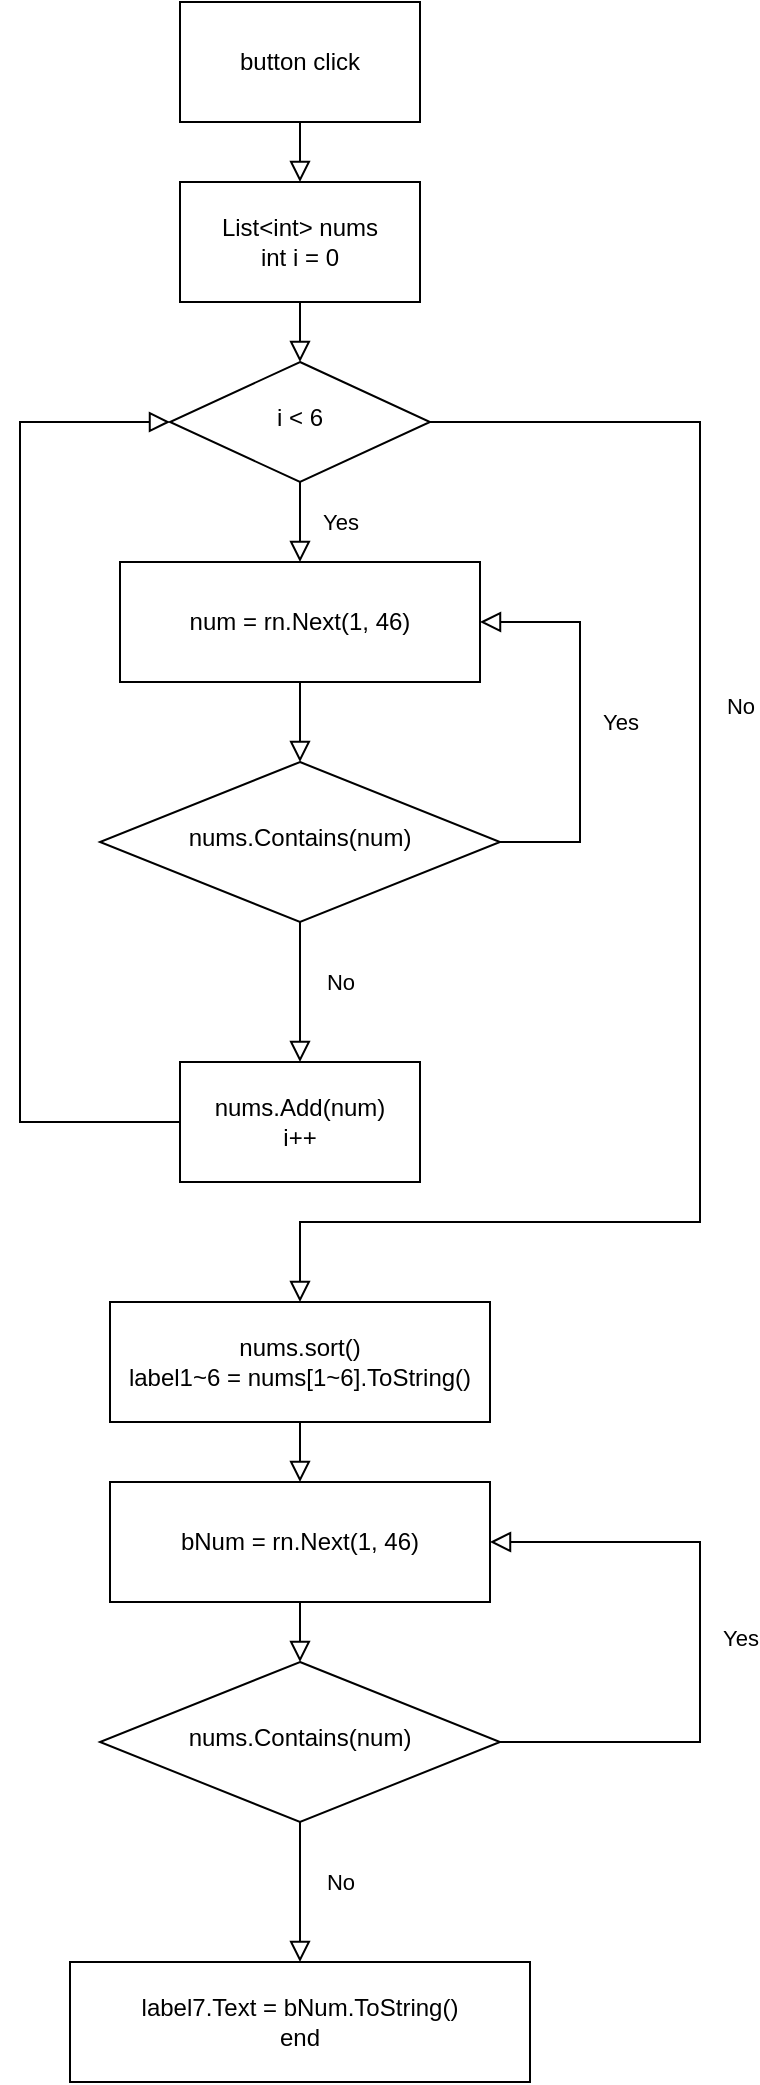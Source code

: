 <mxfile version="24.0.7" type="device">
  <diagram id="C5RBs43oDa-KdzZeNtuy" name="Page-1">
    <mxGraphModel dx="1162" dy="781" grid="1" gridSize="10" guides="1" tooltips="1" connect="1" arrows="1" fold="1" page="1" pageScale="1" pageWidth="827" pageHeight="1169" math="0" shadow="0">
      <root>
        <mxCell id="WIyWlLk6GJQsqaUBKTNV-0" />
        <mxCell id="WIyWlLk6GJQsqaUBKTNV-1" parent="WIyWlLk6GJQsqaUBKTNV-0" />
        <mxCell id="WIyWlLk6GJQsqaUBKTNV-2" value="" style="rounded=0;html=1;jettySize=auto;orthogonalLoop=1;fontSize=11;endArrow=block;endFill=0;endSize=8;strokeWidth=1;shadow=0;labelBackgroundColor=none;edgeStyle=orthogonalEdgeStyle;entryX=0;entryY=0.5;entryDx=0;entryDy=0;exitX=0;exitY=0.5;exitDx=0;exitDy=0;" parent="WIyWlLk6GJQsqaUBKTNV-1" source="O7vrlZ2i0VyKTXoun9ou-15" target="O7vrlZ2i0VyKTXoun9ou-5" edge="1">
          <mxGeometry relative="1" as="geometry">
            <mxPoint x="220" y="120" as="sourcePoint" />
            <mxPoint x="220" y="220" as="targetPoint" />
            <Array as="points">
              <mxPoint x="300" y="580" />
              <mxPoint x="300" y="230" />
            </Array>
          </mxGeometry>
        </mxCell>
        <mxCell id="WIyWlLk6GJQsqaUBKTNV-8" value="Yes" style="rounded=0;html=1;jettySize=auto;orthogonalLoop=1;fontSize=11;endArrow=block;endFill=0;endSize=8;strokeWidth=1;shadow=0;labelBackgroundColor=none;edgeStyle=orthogonalEdgeStyle;entryX=1;entryY=0.5;entryDx=0;entryDy=0;" parent="WIyWlLk6GJQsqaUBKTNV-1" source="WIyWlLk6GJQsqaUBKTNV-10" target="O7vrlZ2i0VyKTXoun9ou-2" edge="1">
          <mxGeometry y="-20" relative="1" as="geometry">
            <mxPoint as="offset" />
            <Array as="points">
              <mxPoint x="580" y="440" />
              <mxPoint x="580" y="330" />
            </Array>
          </mxGeometry>
        </mxCell>
        <mxCell id="WIyWlLk6GJQsqaUBKTNV-9" value="No" style="edgeStyle=orthogonalEdgeStyle;rounded=0;html=1;jettySize=auto;orthogonalLoop=1;fontSize=11;endArrow=block;endFill=0;endSize=8;strokeWidth=1;shadow=0;labelBackgroundColor=none;entryX=0.5;entryY=0;entryDx=0;entryDy=0;" parent="WIyWlLk6GJQsqaUBKTNV-1" source="WIyWlLk6GJQsqaUBKTNV-10" target="O7vrlZ2i0VyKTXoun9ou-15" edge="1">
          <mxGeometry x="-0.143" y="20" relative="1" as="geometry">
            <mxPoint as="offset" />
            <mxPoint x="380" y="750" as="targetPoint" />
          </mxGeometry>
        </mxCell>
        <mxCell id="WIyWlLk6GJQsqaUBKTNV-10" value="nums.Contains(num)" style="rhombus;whiteSpace=wrap;html=1;shadow=0;fontFamily=Helvetica;fontSize=12;align=center;strokeWidth=1;spacing=6;spacingTop=-4;" parent="WIyWlLk6GJQsqaUBKTNV-1" vertex="1">
          <mxGeometry x="340" y="400" width="200" height="80" as="geometry" />
        </mxCell>
        <mxCell id="O7vrlZ2i0VyKTXoun9ou-1" value="button click" style="rounded=0;whiteSpace=wrap;html=1;" vertex="1" parent="WIyWlLk6GJQsqaUBKTNV-1">
          <mxGeometry x="380" y="20" width="120" height="60" as="geometry" />
        </mxCell>
        <mxCell id="O7vrlZ2i0VyKTXoun9ou-2" value="&lt;div&gt;&lt;span style=&quot;background-color: initial;&quot;&gt;num = rn.Next(1, 46)&lt;/span&gt;&lt;br&gt;&lt;/div&gt;" style="rounded=0;whiteSpace=wrap;html=1;" vertex="1" parent="WIyWlLk6GJQsqaUBKTNV-1">
          <mxGeometry x="350" y="300" width="180" height="60" as="geometry" />
        </mxCell>
        <mxCell id="O7vrlZ2i0VyKTXoun9ou-4" value="List&amp;lt;int&amp;gt; nums&lt;div&gt;int i = 0&lt;/div&gt;" style="rounded=0;whiteSpace=wrap;html=1;" vertex="1" parent="WIyWlLk6GJQsqaUBKTNV-1">
          <mxGeometry x="380" y="110" width="120" height="60" as="geometry" />
        </mxCell>
        <mxCell id="O7vrlZ2i0VyKTXoun9ou-5" value="&lt;div&gt;i &amp;lt; 6&lt;/div&gt;" style="rhombus;whiteSpace=wrap;html=1;shadow=0;fontFamily=Helvetica;fontSize=12;align=center;strokeWidth=1;spacing=6;spacingTop=-4;" vertex="1" parent="WIyWlLk6GJQsqaUBKTNV-1">
          <mxGeometry x="375" y="200" width="130" height="60" as="geometry" />
        </mxCell>
        <mxCell id="O7vrlZ2i0VyKTXoun9ou-6" value="bNum = rn.Next(1, 46)" style="rounded=0;whiteSpace=wrap;html=1;" vertex="1" parent="WIyWlLk6GJQsqaUBKTNV-1">
          <mxGeometry x="345" y="760" width="190" height="60" as="geometry" />
        </mxCell>
        <mxCell id="O7vrlZ2i0VyKTXoun9ou-7" value="No" style="edgeStyle=orthogonalEdgeStyle;rounded=0;html=1;jettySize=auto;orthogonalLoop=1;fontSize=11;endArrow=block;endFill=0;endSize=8;strokeWidth=1;shadow=0;labelBackgroundColor=none;exitX=1;exitY=0.5;exitDx=0;exitDy=0;entryX=0.5;entryY=0;entryDx=0;entryDy=0;" edge="1" parent="WIyWlLk6GJQsqaUBKTNV-1" source="O7vrlZ2i0VyKTXoun9ou-5" target="O7vrlZ2i0VyKTXoun9ou-22">
          <mxGeometry x="-0.285" y="20" relative="1" as="geometry">
            <mxPoint as="offset" />
            <mxPoint x="560" y="285" as="sourcePoint" />
            <mxPoint x="390" y="660" as="targetPoint" />
            <Array as="points">
              <mxPoint x="640" y="230" />
              <mxPoint x="640" y="630" />
              <mxPoint x="440" y="630" />
            </Array>
          </mxGeometry>
        </mxCell>
        <mxCell id="O7vrlZ2i0VyKTXoun9ou-8" value="" style="rounded=0;html=1;jettySize=auto;orthogonalLoop=1;fontSize=11;endArrow=block;endFill=0;endSize=8;strokeWidth=1;shadow=0;labelBackgroundColor=none;edgeStyle=orthogonalEdgeStyle;entryX=0.5;entryY=0;entryDx=0;entryDy=0;exitX=0.5;exitY=1;exitDx=0;exitDy=0;" edge="1" parent="WIyWlLk6GJQsqaUBKTNV-1" source="O7vrlZ2i0VyKTXoun9ou-1" target="O7vrlZ2i0VyKTXoun9ou-4">
          <mxGeometry relative="1" as="geometry">
            <mxPoint x="230" y="130" as="sourcePoint" />
            <mxPoint x="230" y="230" as="targetPoint" />
          </mxGeometry>
        </mxCell>
        <mxCell id="O7vrlZ2i0VyKTXoun9ou-9" value="" style="rounded=0;html=1;jettySize=auto;orthogonalLoop=1;fontSize=11;endArrow=block;endFill=0;endSize=8;strokeWidth=1;shadow=0;labelBackgroundColor=none;edgeStyle=orthogonalEdgeStyle;entryX=0.5;entryY=0;entryDx=0;entryDy=0;exitX=0.5;exitY=1;exitDx=0;exitDy=0;" edge="1" parent="WIyWlLk6GJQsqaUBKTNV-1" source="O7vrlZ2i0VyKTXoun9ou-4" target="O7vrlZ2i0VyKTXoun9ou-5">
          <mxGeometry relative="1" as="geometry">
            <mxPoint x="450" y="90" as="sourcePoint" />
            <mxPoint x="450" y="120" as="targetPoint" />
          </mxGeometry>
        </mxCell>
        <mxCell id="O7vrlZ2i0VyKTXoun9ou-12" value="Yes" style="rounded=0;html=1;jettySize=auto;orthogonalLoop=1;fontSize=11;endArrow=block;endFill=0;endSize=8;strokeWidth=1;shadow=0;labelBackgroundColor=none;edgeStyle=orthogonalEdgeStyle;entryX=0.5;entryY=0;entryDx=0;entryDy=0;exitX=0.5;exitY=1;exitDx=0;exitDy=0;" edge="1" parent="WIyWlLk6GJQsqaUBKTNV-1" source="O7vrlZ2i0VyKTXoun9ou-5" target="O7vrlZ2i0VyKTXoun9ou-2">
          <mxGeometry y="20" relative="1" as="geometry">
            <mxPoint as="offset" />
            <mxPoint x="280" y="360" as="sourcePoint" />
            <mxPoint x="90" y="260" as="targetPoint" />
          </mxGeometry>
        </mxCell>
        <mxCell id="O7vrlZ2i0VyKTXoun9ou-14" value="" style="rounded=0;html=1;jettySize=auto;orthogonalLoop=1;fontSize=11;endArrow=block;endFill=0;endSize=8;strokeWidth=1;shadow=0;labelBackgroundColor=none;edgeStyle=orthogonalEdgeStyle;entryX=0.5;entryY=0;entryDx=0;entryDy=0;exitX=0.5;exitY=1;exitDx=0;exitDy=0;" edge="1" parent="WIyWlLk6GJQsqaUBKTNV-1" source="O7vrlZ2i0VyKTXoun9ou-2" target="WIyWlLk6GJQsqaUBKTNV-10">
          <mxGeometry relative="1" as="geometry">
            <mxPoint x="230" y="130" as="sourcePoint" />
            <mxPoint x="230" y="230" as="targetPoint" />
          </mxGeometry>
        </mxCell>
        <mxCell id="O7vrlZ2i0VyKTXoun9ou-15" value="nums.Add(num)&lt;br&gt;i++" style="rounded=0;whiteSpace=wrap;html=1;" vertex="1" parent="WIyWlLk6GJQsqaUBKTNV-1">
          <mxGeometry x="380" y="550" width="120" height="60" as="geometry" />
        </mxCell>
        <mxCell id="O7vrlZ2i0VyKTXoun9ou-16" value="nums.Contains(num)" style="rhombus;whiteSpace=wrap;html=1;shadow=0;fontFamily=Helvetica;fontSize=12;align=center;strokeWidth=1;spacing=6;spacingTop=-4;" vertex="1" parent="WIyWlLk6GJQsqaUBKTNV-1">
          <mxGeometry x="340" y="850" width="200" height="80" as="geometry" />
        </mxCell>
        <mxCell id="O7vrlZ2i0VyKTXoun9ou-18" value="" style="rounded=0;html=1;jettySize=auto;orthogonalLoop=1;fontSize=11;endArrow=block;endFill=0;endSize=8;strokeWidth=1;shadow=0;labelBackgroundColor=none;edgeStyle=orthogonalEdgeStyle;entryX=0.5;entryY=0;entryDx=0;entryDy=0;exitX=0.5;exitY=1;exitDx=0;exitDy=0;" edge="1" parent="WIyWlLk6GJQsqaUBKTNV-1" source="O7vrlZ2i0VyKTXoun9ou-6" target="O7vrlZ2i0VyKTXoun9ou-16">
          <mxGeometry relative="1" as="geometry">
            <mxPoint x="450" y="370" as="sourcePoint" />
            <mxPoint x="450" y="410" as="targetPoint" />
          </mxGeometry>
        </mxCell>
        <mxCell id="O7vrlZ2i0VyKTXoun9ou-19" value="Yes" style="rounded=0;html=1;jettySize=auto;orthogonalLoop=1;fontSize=11;endArrow=block;endFill=0;endSize=8;strokeWidth=1;shadow=0;labelBackgroundColor=none;edgeStyle=orthogonalEdgeStyle;exitX=1;exitY=0.5;exitDx=0;exitDy=0;entryX=1;entryY=0.5;entryDx=0;entryDy=0;" edge="1" parent="WIyWlLk6GJQsqaUBKTNV-1" source="O7vrlZ2i0VyKTXoun9ou-16" target="O7vrlZ2i0VyKTXoun9ou-6">
          <mxGeometry y="-20" relative="1" as="geometry">
            <mxPoint as="offset" />
            <mxPoint x="600" y="970" as="sourcePoint" />
            <mxPoint x="600" y="790" as="targetPoint" />
            <Array as="points">
              <mxPoint x="640" y="890" />
              <mxPoint x="640" y="790" />
            </Array>
          </mxGeometry>
        </mxCell>
        <mxCell id="O7vrlZ2i0VyKTXoun9ou-20" value="No" style="edgeStyle=orthogonalEdgeStyle;rounded=0;html=1;jettySize=auto;orthogonalLoop=1;fontSize=11;endArrow=block;endFill=0;endSize=8;strokeWidth=1;shadow=0;labelBackgroundColor=none;exitX=0.5;exitY=1;exitDx=0;exitDy=0;entryX=0.5;entryY=0;entryDx=0;entryDy=0;" edge="1" parent="WIyWlLk6GJQsqaUBKTNV-1" source="O7vrlZ2i0VyKTXoun9ou-16" target="O7vrlZ2i0VyKTXoun9ou-21">
          <mxGeometry x="-0.143" y="20" relative="1" as="geometry">
            <mxPoint as="offset" />
            <mxPoint x="210" y="870" as="sourcePoint" />
            <mxPoint x="440" y="940" as="targetPoint" />
          </mxGeometry>
        </mxCell>
        <mxCell id="O7vrlZ2i0VyKTXoun9ou-21" value="label7.Text = bNum.ToString()&lt;div&gt;end&lt;/div&gt;" style="rounded=0;whiteSpace=wrap;html=1;" vertex="1" parent="WIyWlLk6GJQsqaUBKTNV-1">
          <mxGeometry x="325" y="1000" width="230" height="60" as="geometry" />
        </mxCell>
        <mxCell id="O7vrlZ2i0VyKTXoun9ou-22" value="&lt;div&gt;nums.sort()&lt;/div&gt;label1~6 = nums[1~6].ToString()" style="rounded=0;whiteSpace=wrap;html=1;" vertex="1" parent="WIyWlLk6GJQsqaUBKTNV-1">
          <mxGeometry x="345" y="670" width="190" height="60" as="geometry" />
        </mxCell>
        <mxCell id="O7vrlZ2i0VyKTXoun9ou-24" value="" style="rounded=0;html=1;jettySize=auto;orthogonalLoop=1;fontSize=11;endArrow=block;endFill=0;endSize=8;strokeWidth=1;shadow=0;labelBackgroundColor=none;edgeStyle=orthogonalEdgeStyle;exitX=0.5;exitY=1;exitDx=0;exitDy=0;entryX=0.5;entryY=0;entryDx=0;entryDy=0;" edge="1" parent="WIyWlLk6GJQsqaUBKTNV-1" source="O7vrlZ2i0VyKTXoun9ou-22" target="O7vrlZ2i0VyKTXoun9ou-6">
          <mxGeometry relative="1" as="geometry">
            <mxPoint x="450" y="870" as="sourcePoint" />
            <mxPoint x="390" y="760" as="targetPoint" />
          </mxGeometry>
        </mxCell>
      </root>
    </mxGraphModel>
  </diagram>
</mxfile>
